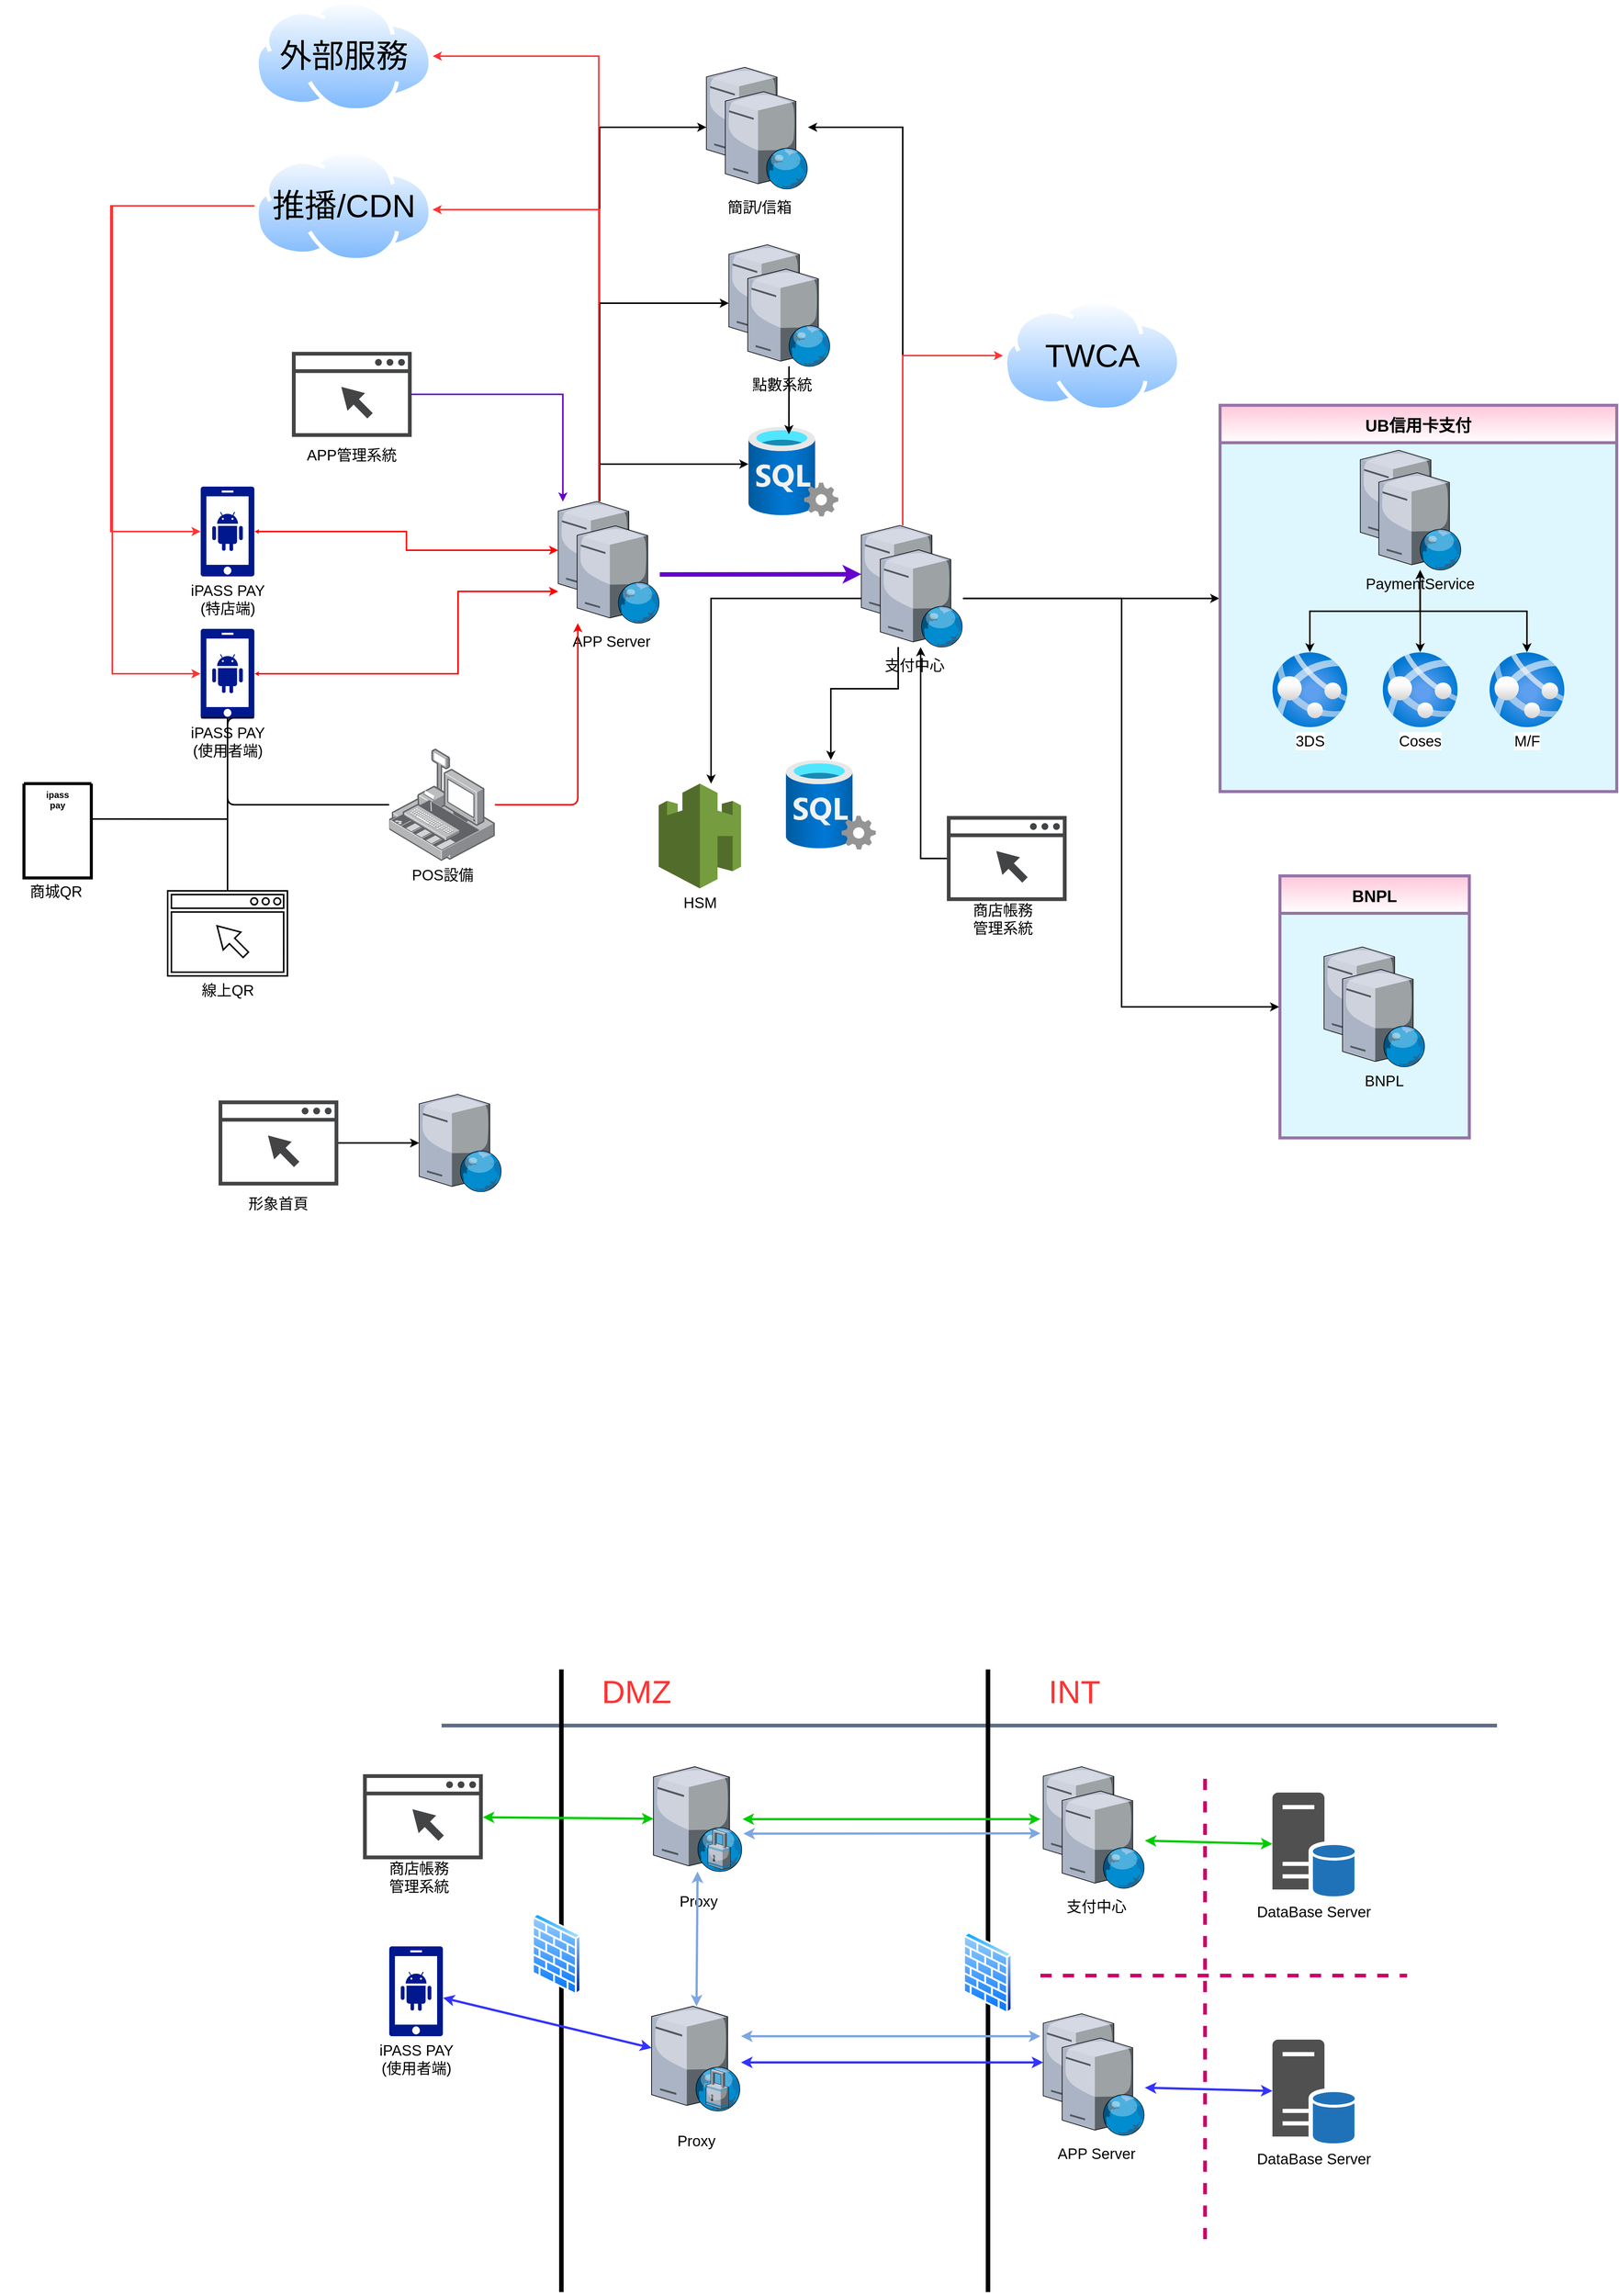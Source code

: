 <mxfile version="16.1.0" type="github">
  <diagram id="X_YsHXB3vTGY_uXjafgQ" name="第1頁">
    <mxGraphModel dx="3779" dy="3081" grid="1" gridSize="10" guides="1" tooltips="1" connect="1" arrows="1" fold="1" page="1" pageScale="1" pageWidth="827" pageHeight="1169" math="0" shadow="0">
      <root>
        <mxCell id="0" />
        <mxCell id="1" parent="0" />
        <mxCell id="9vmwIjMlL75sk7sSG7vk-1" value="" style="endArrow=none;startArrow=classic;html=1;strokeWidth=2;edgeStyle=elbowEdgeStyle;elbow=vertical;rounded=0;startFill=1;endFill=0;" parent="1" source="9vmwIjMlL75sk7sSG7vk-12" target="9vmwIjMlL75sk7sSG7vk-9" edge="1">
          <mxGeometry width="50" height="50" relative="1" as="geometry">
            <mxPoint x="-178" y="-1161.613" as="sourcePoint" />
            <mxPoint x="-668" y="-1190" as="targetPoint" />
            <Array as="points">
              <mxPoint x="-840" y="-1460" />
              <mxPoint x="-770" y="-1425" />
              <mxPoint x="-648" y="-1740" />
              <mxPoint x="-568" y="-1620" />
              <mxPoint x="-678" y="-1780" />
            </Array>
          </mxGeometry>
        </mxCell>
        <mxCell id="9vmwIjMlL75sk7sSG7vk-2" value="" style="group;strokeWidth=2;" parent="1" vertex="1" connectable="0">
          <mxGeometry x="-440" y="-990" width="160" height="160.0" as="geometry" />
        </mxCell>
        <mxCell id="9vmwIjMlL75sk7sSG7vk-3" value="" style="group;strokeWidth=2;" parent="9vmwIjMlL75sk7sSG7vk-2" vertex="1" connectable="0">
          <mxGeometry x="5" width="160" height="113.6" as="geometry" />
        </mxCell>
        <mxCell id="9vmwIjMlL75sk7sSG7vk-4" value="" style="pointerEvents=1;shadow=0;dashed=0;html=1;strokeColor=none;fillColor=#434445;aspect=fixed;labelPosition=center;verticalLabelPosition=bottom;verticalAlign=top;align=center;outlineConnect=0;shape=mxgraph.vvd.web_browser;fontSize=20;strokeWidth=2;" parent="9vmwIjMlL75sk7sSG7vk-3" vertex="1">
          <mxGeometry width="160" height="113.6" as="geometry" />
        </mxCell>
        <mxCell id="9vmwIjMlL75sk7sSG7vk-5" value="" style="shape=image;html=1;verticalAlign=top;verticalLabelPosition=bottom;labelBackgroundColor=#ffffff;imageAspect=0;aspect=fixed;image=https://cdn1.iconfinder.com/data/icons/logotypes/32/chrome-128.png;fontSize=20;strokeWidth=2;" parent="9vmwIjMlL75sk7sSG7vk-3" vertex="1">
          <mxGeometry x="5" y="4" width="20" height="20" as="geometry" />
        </mxCell>
        <mxCell id="9vmwIjMlL75sk7sSG7vk-6" value="商店帳務&lt;br&gt;管理系統" style="text;html=1;strokeColor=none;fillColor=none;align=center;verticalAlign=middle;whiteSpace=wrap;rounded=0;fontSize=20;strokeWidth=2;" parent="9vmwIjMlL75sk7sSG7vk-2" vertex="1">
          <mxGeometry x="5" y="113.6" width="150" height="46.4" as="geometry" />
        </mxCell>
        <mxCell id="9vmwIjMlL75sk7sSG7vk-7" value="" style="group;strokeWidth=2;" parent="1" vertex="1" connectable="0">
          <mxGeometry x="-958" y="-1410" width="150" height="209.0" as="geometry" />
        </mxCell>
        <mxCell id="9vmwIjMlL75sk7sSG7vk-8" value="" style="group;strokeWidth=2;" parent="9vmwIjMlL75sk7sSG7vk-7" vertex="1" connectable="0">
          <mxGeometry x="3.75" width="135.75" height="162.4" as="geometry" />
        </mxCell>
        <mxCell id="9vmwIjMlL75sk7sSG7vk-9" value="" style="verticalLabelPosition=bottom;aspect=fixed;html=1;verticalAlign=top;strokeColor=none;align=center;outlineConnect=0;shape=mxgraph.citrix.web_server;fontSize=20;strokeWidth=2;" parent="9vmwIjMlL75sk7sSG7vk-8" vertex="1">
          <mxGeometry width="110.5" height="130" as="geometry" />
        </mxCell>
        <mxCell id="9vmwIjMlL75sk7sSG7vk-10" value="" style="verticalLabelPosition=bottom;aspect=fixed;html=1;verticalAlign=top;strokeColor=none;align=center;outlineConnect=0;shape=mxgraph.citrix.web_server;fontSize=20;strokeWidth=2;" parent="9vmwIjMlL75sk7sSG7vk-8" vertex="1">
          <mxGeometry x="25.25" y="32.4" width="110.5" height="130" as="geometry" />
        </mxCell>
        <mxCell id="9vmwIjMlL75sk7sSG7vk-11" value="APP Server" style="text;html=1;strokeColor=none;fillColor=none;align=center;verticalAlign=middle;whiteSpace=wrap;rounded=0;fontSize=20;strokeWidth=2;" parent="9vmwIjMlL75sk7sSG7vk-7" vertex="1">
          <mxGeometry y="162.6" width="150" height="46.4" as="geometry" />
        </mxCell>
        <mxCell id="9vmwIjMlL75sk7sSG7vk-12" value="" style="aspect=fixed;html=1;points=[];align=center;image;fontSize=12;image=img/lib/azure2/databases/SQL_Server.svg;strokeWidth=2;" parent="1" vertex="1">
          <mxGeometry x="-700" y="-1510" width="120" height="120" as="geometry" />
        </mxCell>
        <mxCell id="9vmwIjMlL75sk7sSG7vk-13" value="" style="endArrow=classic;html=1;strokeWidth=2;edgeStyle=orthogonalEdgeStyle;strokeColor=#FF0000;" parent="1" source="9vmwIjMlL75sk7sSG7vk-33" target="9vmwIjMlL75sk7sSG7vk-10" edge="1">
          <mxGeometry width="50" height="50" relative="1" as="geometry">
            <mxPoint x="-628" y="-1440" as="sourcePoint" />
            <mxPoint x="-578" y="-1490" as="targetPoint" />
            <Array as="points">
              <mxPoint x="-928" y="-1005" />
            </Array>
          </mxGeometry>
        </mxCell>
        <mxCell id="9vmwIjMlL75sk7sSG7vk-16" value="&#xa;&#xa;" style="group;strokeWidth=2;" parent="1" vertex="1" connectable="0">
          <mxGeometry x="-1408" y="-610" width="160" height="160.0" as="geometry" />
        </mxCell>
        <mxCell id="9vmwIjMlL75sk7sSG7vk-17" value="" style="group;strokeWidth=2;" parent="9vmwIjMlL75sk7sSG7vk-16" vertex="1" connectable="0">
          <mxGeometry width="160" height="113.6" as="geometry" />
        </mxCell>
        <mxCell id="9vmwIjMlL75sk7sSG7vk-18" value="" style="pointerEvents=1;shadow=0;dashed=0;html=1;strokeColor=none;fillColor=#434445;aspect=fixed;labelPosition=center;verticalLabelPosition=bottom;verticalAlign=top;align=center;outlineConnect=0;shape=mxgraph.vvd.web_browser;fontSize=20;strokeWidth=2;" parent="9vmwIjMlL75sk7sSG7vk-17" vertex="1">
          <mxGeometry width="160" height="113.6" as="geometry" />
        </mxCell>
        <mxCell id="9vmwIjMlL75sk7sSG7vk-19" value="" style="shape=image;html=1;verticalAlign=top;verticalLabelPosition=bottom;labelBackgroundColor=#ffffff;imageAspect=0;aspect=fixed;image=https://cdn1.iconfinder.com/data/icons/logotypes/32/chrome-128.png;fontSize=20;strokeWidth=2;" parent="9vmwIjMlL75sk7sSG7vk-17" vertex="1">
          <mxGeometry x="5" y="4" width="20" height="20" as="geometry" />
        </mxCell>
        <mxCell id="9vmwIjMlL75sk7sSG7vk-20" value="形象首頁" style="text;html=1;strokeColor=none;fillColor=none;align=center;verticalAlign=middle;whiteSpace=wrap;rounded=0;fontSize=20;strokeWidth=2;" parent="9vmwIjMlL75sk7sSG7vk-16" vertex="1">
          <mxGeometry x="5" y="113.6" width="150" height="46.4" as="geometry" />
        </mxCell>
        <mxCell id="9vmwIjMlL75sk7sSG7vk-21" value="" style="verticalLabelPosition=bottom;aspect=fixed;html=1;verticalAlign=top;strokeColor=none;align=center;outlineConnect=0;shape=mxgraph.citrix.web_server;fontSize=20;strokeWidth=2;" parent="1" vertex="1">
          <mxGeometry x="-1140" y="-618.2" width="110.5" height="130" as="geometry" />
        </mxCell>
        <mxCell id="9vmwIjMlL75sk7sSG7vk-22" value="" style="group;strokeWidth=2;" parent="1" vertex="1" connectable="0">
          <mxGeometry x="-1432" y="-1400" width="72" height="260" as="geometry" />
        </mxCell>
        <mxCell id="9vmwIjMlL75sk7sSG7vk-23" value="iPASS PAY&lt;br style=&quot;font-size: 20px&quot;&gt;(特店端)" style="aspect=fixed;pointerEvents=1;shadow=0;dashed=0;html=1;strokeColor=none;labelPosition=center;verticalLabelPosition=bottom;verticalAlign=top;align=center;fillColor=#00188D;shape=mxgraph.mscae.enterprise.android_phone;fontSize=20;strokeWidth=2;" parent="9vmwIjMlL75sk7sSG7vk-22" vertex="1">
          <mxGeometry y="-30" width="72" height="120" as="geometry" />
        </mxCell>
        <mxCell id="9vmwIjMlL75sk7sSG7vk-24" value="iPASS PAY&lt;br style=&quot;font-size: 20px;&quot;&gt;(使用者端)" style="aspect=fixed;pointerEvents=1;shadow=0;dashed=0;html=1;strokeColor=none;labelPosition=center;verticalLabelPosition=bottom;verticalAlign=top;align=center;fillColor=#00188D;shape=mxgraph.mscae.enterprise.android_phone;fontSize=20;strokeWidth=2;" parent="9vmwIjMlL75sk7sSG7vk-22" vertex="1">
          <mxGeometry y="160" width="72" height="120" as="geometry" />
        </mxCell>
        <mxCell id="9vmwIjMlL75sk7sSG7vk-25" style="edgeStyle=elbowEdgeStyle;rounded=0;orthogonalLoop=1;jettySize=auto;html=1;shadow=0;fontSize=20;startArrow=classic;startFill=1;startSize=6;strokeWidth=2;endArrow=none;endFill=0;" parent="1" source="9vmwIjMlL75sk7sSG7vk-26" target="9vmwIjMlL75sk7sSG7vk-72" edge="1">
          <mxGeometry relative="1" as="geometry">
            <Array as="points">
              <mxPoint x="-750" y="-1140" />
              <mxPoint x="-670" y="-1200" />
              <mxPoint x="-1138" y="-1095" />
            </Array>
          </mxGeometry>
        </mxCell>
        <mxCell id="9vmwIjMlL75sk7sSG7vk-26" value="&lt;font style=&quot;font-size: 20px&quot;&gt;HSM&lt;/font&gt;" style="outlineConnect=0;dashed=0;verticalLabelPosition=bottom;verticalAlign=top;align=center;html=1;shape=mxgraph.aws3.cloudhsm;fillColor=#759C3E;gradientColor=none;strokeWidth=2;" parent="1" vertex="1">
          <mxGeometry x="-820" y="-1033.2" width="110" height="140" as="geometry" />
        </mxCell>
        <mxCell id="9vmwIjMlL75sk7sSG7vk-27" value="" style="group;strokeWidth=2;" parent="1" vertex="1" connectable="0">
          <mxGeometry x="-1310" y="-1610" width="160" height="160.0" as="geometry" />
        </mxCell>
        <mxCell id="9vmwIjMlL75sk7sSG7vk-28" value="" style="group;strokeWidth=2;" parent="9vmwIjMlL75sk7sSG7vk-27" vertex="1" connectable="0">
          <mxGeometry width="160" height="113.6" as="geometry" />
        </mxCell>
        <mxCell id="9vmwIjMlL75sk7sSG7vk-29" value="" style="pointerEvents=1;shadow=0;dashed=0;html=1;strokeColor=none;fillColor=#434445;aspect=fixed;labelPosition=center;verticalLabelPosition=bottom;verticalAlign=top;align=center;outlineConnect=0;shape=mxgraph.vvd.web_browser;fontSize=20;strokeWidth=2;" parent="9vmwIjMlL75sk7sSG7vk-28" vertex="1">
          <mxGeometry width="160" height="113.6" as="geometry" />
        </mxCell>
        <mxCell id="9vmwIjMlL75sk7sSG7vk-30" value="" style="shape=image;html=1;verticalAlign=top;verticalLabelPosition=bottom;labelBackgroundColor=#ffffff;imageAspect=0;aspect=fixed;image=https://cdn1.iconfinder.com/data/icons/logotypes/32/chrome-128.png;fontSize=20;strokeWidth=2;" parent="9vmwIjMlL75sk7sSG7vk-28" vertex="1">
          <mxGeometry x="5" y="4" width="20" height="20" as="geometry" />
        </mxCell>
        <mxCell id="9vmwIjMlL75sk7sSG7vk-31" value="APP管理系統" style="text;html=1;strokeColor=none;fillColor=none;align=center;verticalAlign=middle;whiteSpace=wrap;rounded=0;fontSize=20;strokeWidth=2;" parent="9vmwIjMlL75sk7sSG7vk-27" vertex="1">
          <mxGeometry x="5" y="113.6" width="150" height="46.4" as="geometry" />
        </mxCell>
        <mxCell id="9vmwIjMlL75sk7sSG7vk-32" value="" style="endArrow=classic;startArrow=none;html=1;strokeWidth=2;endFill=1;startFill=0;" parent="1" source="9vmwIjMlL75sk7sSG7vk-18" target="9vmwIjMlL75sk7sSG7vk-21" edge="1">
          <mxGeometry width="50" height="50" relative="1" as="geometry">
            <mxPoint x="-1128" y="-1050" as="sourcePoint" />
            <mxPoint x="-1078" y="-1100" as="targetPoint" />
          </mxGeometry>
        </mxCell>
        <mxCell id="9vmwIjMlL75sk7sSG7vk-33" value="POS設備" style="points=[];aspect=fixed;html=1;align=center;shadow=0;dashed=0;image;image=img/lib/allied_telesis/security/POS.svg;fontSize=20;strokeWidth=2;" parent="1" vertex="1">
          <mxGeometry x="-1180.12" y="-1080" width="141.25" height="150" as="geometry" />
        </mxCell>
        <mxCell id="9vmwIjMlL75sk7sSG7vk-34" value="" style="endArrow=none;html=1;strokeWidth=2;entryX=0.99;entryY=0.99;entryDx=0;entryDy=0;entryPerimeter=0;edgeStyle=orthogonalEdgeStyle;endFill=0;" parent="1" source="9vmwIjMlL75sk7sSG7vk-33" target="9vmwIjMlL75sk7sSG7vk-24" edge="1">
          <mxGeometry width="50" height="50" relative="1" as="geometry">
            <mxPoint x="-728" y="-951" as="sourcePoint" />
            <mxPoint x="-678" y="-1001" as="targetPoint" />
            <Array as="points">
              <mxPoint x="-1396" y="-1005" />
              <mxPoint x="-1396" y="-1121" />
            </Array>
          </mxGeometry>
        </mxCell>
        <mxCell id="9vmwIjMlL75sk7sSG7vk-35" value="" style="endArrow=none;html=1;strokeWidth=2;exitX=0.5;exitY=1;exitDx=0;exitDy=0;exitPerimeter=0;endFill=0;" parent="1" source="9vmwIjMlL75sk7sSG7vk-24" target="9vmwIjMlL75sk7sSG7vk-37" edge="1">
          <mxGeometry width="50" height="50" relative="1" as="geometry">
            <mxPoint x="-748" y="-951" as="sourcePoint" />
            <mxPoint x="-698" y="-1001" as="targetPoint" />
          </mxGeometry>
        </mxCell>
        <mxCell id="9vmwIjMlL75sk7sSG7vk-36" value="" style="group" parent="1" vertex="1" connectable="0">
          <mxGeometry x="-1464" y="-890" width="160" height="113.6" as="geometry" />
        </mxCell>
        <mxCell id="9vmwIjMlL75sk7sSG7vk-37" value="線上QR" style="pointerEvents=1;shadow=0;dashed=0;html=1;aspect=fixed;labelPosition=center;verticalLabelPosition=bottom;verticalAlign=top;align=center;outlineConnect=0;shape=mxgraph.vvd.web_browser;fontSize=20;strokeWidth=2;" parent="9vmwIjMlL75sk7sSG7vk-36" vertex="1">
          <mxGeometry x="-12" width="160" height="113.6" as="geometry" />
        </mxCell>
        <mxCell id="9vmwIjMlL75sk7sSG7vk-38" value="" style="shape=image;html=1;verticalAlign=top;verticalLabelPosition=bottom;labelBackgroundColor=#ffffff;imageAspect=0;aspect=fixed;image=https://cdn1.iconfinder.com/data/icons/logotypes/32/chrome-128.png;fontSize=20;strokeWidth=2;" parent="9vmwIjMlL75sk7sSG7vk-36" vertex="1">
          <mxGeometry x="5" y="4" width="20" height="20" as="geometry" />
        </mxCell>
        <mxCell id="9vmwIjMlL75sk7sSG7vk-39" value="" style="shape=image;html=1;verticalAlign=top;verticalLabelPosition=bottom;labelBackgroundColor=#ffffff;imageAspect=0;aspect=fixed;image=https://cdn0.iconfinder.com/data/icons/view-1/20/qrcode-128.png;strokeWidth=4;" parent="9vmwIjMlL75sk7sSG7vk-36" vertex="1">
          <mxGeometry x="47" y="30" width="68" height="68" as="geometry" />
        </mxCell>
        <mxCell id="9vmwIjMlL75sk7sSG7vk-40" value="" style="group" parent="1" vertex="1" connectable="0">
          <mxGeometry x="-1700" y="-1033.2" width="150" height="166.4" as="geometry" />
        </mxCell>
        <mxCell id="9vmwIjMlL75sk7sSG7vk-41" value="" style="group" parent="9vmwIjMlL75sk7sSG7vk-40" vertex="1" connectable="0">
          <mxGeometry x="12" width="126" height="126" as="geometry" />
        </mxCell>
        <mxCell id="9vmwIjMlL75sk7sSG7vk-42" value="&#xa;&#xa;&#xa;&#xa;ipass&#xa;pay&#xa;" style="swimlane;startSize=0;strokeWidth=4;" parent="9vmwIjMlL75sk7sSG7vk-41" vertex="1">
          <mxGeometry x="20" width="90" height="126" as="geometry">
            <mxRectangle x="20" width="50" height="40" as="alternateBounds" />
          </mxGeometry>
        </mxCell>
        <mxCell id="9vmwIjMlL75sk7sSG7vk-43" value="" style="shape=image;html=1;verticalAlign=top;verticalLabelPosition=bottom;labelBackgroundColor=#ffffff;imageAspect=0;aspect=fixed;image=https://cdn0.iconfinder.com/data/icons/view-1/20/qrcode-128.png;strokeWidth=4;" parent="9vmwIjMlL75sk7sSG7vk-42" vertex="1">
          <mxGeometry x="11" y="40" width="68" height="68" as="geometry" />
        </mxCell>
        <mxCell id="9vmwIjMlL75sk7sSG7vk-44" value="商城QR" style="text;html=1;strokeColor=none;fillColor=none;align=center;verticalAlign=middle;whiteSpace=wrap;rounded=0;fontSize=20;strokeWidth=2;" parent="9vmwIjMlL75sk7sSG7vk-40" vertex="1">
          <mxGeometry y="120.0" width="150" height="46.4" as="geometry" />
        </mxCell>
        <mxCell id="9vmwIjMlL75sk7sSG7vk-46" style="edgeStyle=elbowEdgeStyle;rounded=0;orthogonalLoop=1;jettySize=auto;html=1;startArrow=none;startFill=0;endArrow=classic;endFill=1;startSize=0;strokeWidth=2;entryX=0;entryY=0.5;entryDx=0;entryDy=0;entryPerimeter=0;fontColor=#FF3333;labelBackgroundColor=#FF3333;strokeColor=#FF3333;" parent="1" target="9vmwIjMlL75sk7sSG7vk-23" edge="1" source="HavgDcFnVHiz-q8iYQLe-7">
          <mxGeometry relative="1" as="geometry">
            <mxPoint x="-1478" y="-2000" as="sourcePoint" />
            <mxPoint x="-2090" y="-1705" as="targetPoint" />
            <Array as="points">
              <mxPoint x="-1552" y="-1720" />
            </Array>
          </mxGeometry>
        </mxCell>
        <mxCell id="9vmwIjMlL75sk7sSG7vk-55" style="edgeStyle=elbowEdgeStyle;rounded=0;orthogonalLoop=1;jettySize=auto;html=1;startArrow=none;startFill=0;endArrow=classic;endFill=1;startSize=0;strokeWidth=2;strokeColor=#6600CC;" parent="1" source="9vmwIjMlL75sk7sSG7vk-29" target="9vmwIjMlL75sk7sSG7vk-9" edge="1">
          <mxGeometry relative="1" as="geometry">
            <Array as="points">
              <mxPoint x="-948" y="-1480" />
            </Array>
          </mxGeometry>
        </mxCell>
        <mxCell id="9vmwIjMlL75sk7sSG7vk-56" style="edgeStyle=elbowEdgeStyle;rounded=0;orthogonalLoop=1;jettySize=auto;html=1;startArrow=classic;startFill=1;endArrow=classic;endFill=1;startSize=0;strokeWidth=2;strokeColor=#FF0000;" parent="1" source="9vmwIjMlL75sk7sSG7vk-23" target="9vmwIjMlL75sk7sSG7vk-9" edge="1">
          <mxGeometry relative="1" as="geometry" />
        </mxCell>
        <mxCell id="9vmwIjMlL75sk7sSG7vk-57" style="edgeStyle=elbowEdgeStyle;rounded=0;orthogonalLoop=1;jettySize=auto;html=1;startArrow=classic;startFill=1;endArrow=classic;endFill=1;startSize=0;strokeWidth=2;strokeColor=#FF0000;" parent="1" source="9vmwIjMlL75sk7sSG7vk-24" target="9vmwIjMlL75sk7sSG7vk-9" edge="1">
          <mxGeometry relative="1" as="geometry">
            <Array as="points">
              <mxPoint x="-1088" y="-1290" />
              <mxPoint x="-1098" y="-1290" />
            </Array>
          </mxGeometry>
        </mxCell>
        <mxCell id="9vmwIjMlL75sk7sSG7vk-58" style="edgeStyle=orthogonalEdgeStyle;rounded=0;orthogonalLoop=1;jettySize=auto;html=1;entryX=0.01;entryY=0.99;entryDx=0;entryDy=0;entryPerimeter=0;startArrow=none;startFill=0;endArrow=none;endFill=0;startSize=6;strokeWidth=2;exitX=1.016;exitY=0.375;exitDx=0;exitDy=0;exitPerimeter=0;" parent="1" source="9vmwIjMlL75sk7sSG7vk-42" target="9vmwIjMlL75sk7sSG7vk-24" edge="1">
          <mxGeometry relative="1" as="geometry">
            <Array as="points">
              <mxPoint x="-1396" y="-986" />
              <mxPoint x="-1396" y="-1121" />
            </Array>
          </mxGeometry>
        </mxCell>
        <mxCell id="9vmwIjMlL75sk7sSG7vk-59" style="edgeStyle=elbowEdgeStyle;rounded=0;orthogonalLoop=1;jettySize=auto;html=1;shadow=0;fontSize=20;startArrow=classic;startFill=1;startSize=6;strokeWidth=2;endArrow=none;endFill=0;" parent="1" source="9vmwIjMlL75sk7sSG7vk-60" target="9vmwIjMlL75sk7sSG7vk-72" edge="1">
          <mxGeometry relative="1" as="geometry" />
        </mxCell>
        <mxCell id="9vmwIjMlL75sk7sSG7vk-60" value="UB信用卡支付" style="swimlane;rounded=0;shadow=0;glass=0;sketch=0;startSize=50;strokeColor=#9673a6;strokeWidth=4;fillColor=#FFC7DA;gradientDirection=south;perimeterSpacing=1;swimlaneFillColor=#DEF7FF;fontSize=22;fontStyle=1;gradientColor=#FFFFFF;" parent="1" vertex="1">
          <mxGeometry x="-70" y="-1538.6" width="530" height="516" as="geometry">
            <mxRectangle x="580" y="-980" width="130" height="20" as="alternateBounds" />
          </mxGeometry>
        </mxCell>
        <mxCell id="9vmwIjMlL75sk7sSG7vk-61" style="edgeStyle=orthogonalEdgeStyle;rounded=0;orthogonalLoop=1;jettySize=auto;html=1;fontSize=22;startArrow=classic;startFill=1;endArrow=classic;endFill=1;strokeWidth=2;" parent="9vmwIjMlL75sk7sSG7vk-60" source="9vmwIjMlL75sk7sSG7vk-62" target="9vmwIjMlL75sk7sSG7vk-68" edge="1">
          <mxGeometry relative="1" as="geometry" />
        </mxCell>
        <mxCell id="9vmwIjMlL75sk7sSG7vk-62" value="&lt;font style=&quot;font-size: 20px&quot;&gt;Coses&lt;/font&gt;" style="aspect=fixed;html=1;points=[];align=center;image;fontSize=12;image=img/lib/azure2/app_services/App_Services.svg;strokeWidth=2;" parent="9vmwIjMlL75sk7sSG7vk-60" vertex="1">
          <mxGeometry x="217.37" y="330" width="100" height="100" as="geometry" />
        </mxCell>
        <mxCell id="9vmwIjMlL75sk7sSG7vk-63" style="edgeStyle=elbowEdgeStyle;rounded=0;orthogonalLoop=1;jettySize=auto;elbow=vertical;html=1;fontSize=22;startArrow=classic;startFill=1;endArrow=classic;endFill=1;strokeWidth=2;" parent="9vmwIjMlL75sk7sSG7vk-60" source="9vmwIjMlL75sk7sSG7vk-64" target="9vmwIjMlL75sk7sSG7vk-68" edge="1">
          <mxGeometry relative="1" as="geometry" />
        </mxCell>
        <mxCell id="9vmwIjMlL75sk7sSG7vk-64" value="&lt;font style=&quot;font-size: 20px&quot;&gt;3DS&lt;br&gt;&lt;/font&gt;" style="aspect=fixed;html=1;points=[];align=center;image;fontSize=12;image=img/lib/azure2/app_services/App_Services.svg;strokeWidth=2;" parent="9vmwIjMlL75sk7sSG7vk-60" vertex="1">
          <mxGeometry x="70" y="330" width="100" height="100" as="geometry" />
        </mxCell>
        <mxCell id="9vmwIjMlL75sk7sSG7vk-65" style="edgeStyle=elbowEdgeStyle;rounded=0;orthogonalLoop=1;jettySize=auto;html=1;fontSize=22;startArrow=classic;startFill=1;endArrow=classic;endFill=1;strokeWidth=2;elbow=vertical;" parent="9vmwIjMlL75sk7sSG7vk-60" source="9vmwIjMlL75sk7sSG7vk-66" target="9vmwIjMlL75sk7sSG7vk-68" edge="1">
          <mxGeometry relative="1" as="geometry" />
        </mxCell>
        <mxCell id="9vmwIjMlL75sk7sSG7vk-66" value="&lt;font style=&quot;font-size: 20px&quot;&gt;M/F&lt;br&gt;&lt;/font&gt;" style="aspect=fixed;html=1;points=[];align=center;image;fontSize=12;image=img/lib/azure2/app_services/App_Services.svg;strokeWidth=2;" parent="9vmwIjMlL75sk7sSG7vk-60" vertex="1">
          <mxGeometry x="360.0" y="330" width="100" height="100" as="geometry" />
        </mxCell>
        <mxCell id="9vmwIjMlL75sk7sSG7vk-67" value="" style="verticalLabelPosition=bottom;aspect=fixed;html=1;verticalAlign=top;strokeColor=none;align=center;outlineConnect=0;shape=mxgraph.citrix.web_server;fontSize=20;strokeWidth=2;" parent="9vmwIjMlL75sk7sSG7vk-60" vertex="1">
          <mxGeometry x="187.37" y="60" width="110.5" height="130" as="geometry" />
        </mxCell>
        <mxCell id="9vmwIjMlL75sk7sSG7vk-68" value="PaymentService" style="verticalLabelPosition=bottom;aspect=fixed;html=1;verticalAlign=top;strokeColor=none;align=center;outlineConnect=0;shape=mxgraph.citrix.web_server;fontSize=20;strokeWidth=2;" parent="9vmwIjMlL75sk7sSG7vk-60" vertex="1">
          <mxGeometry x="212.12" y="90" width="110.5" height="130" as="geometry" />
        </mxCell>
        <mxCell id="9vmwIjMlL75sk7sSG7vk-69" value="" style="group;strokeWidth=2;" parent="1" vertex="1" connectable="0">
          <mxGeometry x="-553" y="-1378" width="150" height="209.0" as="geometry" />
        </mxCell>
        <mxCell id="9vmwIjMlL75sk7sSG7vk-70" value="" style="group;strokeWidth=2;" parent="9vmwIjMlL75sk7sSG7vk-69" vertex="1" connectable="0">
          <mxGeometry x="3.75" width="135.75" height="162.4" as="geometry" />
        </mxCell>
        <mxCell id="9vmwIjMlL75sk7sSG7vk-71" value="" style="verticalLabelPosition=bottom;aspect=fixed;html=1;verticalAlign=top;strokeColor=none;align=center;outlineConnect=0;shape=mxgraph.citrix.web_server;fontSize=20;strokeWidth=2;" parent="9vmwIjMlL75sk7sSG7vk-70" vertex="1">
          <mxGeometry width="110.5" height="130" as="geometry" />
        </mxCell>
        <mxCell id="9vmwIjMlL75sk7sSG7vk-72" value="" style="verticalLabelPosition=bottom;aspect=fixed;html=1;verticalAlign=top;strokeColor=none;align=center;outlineConnect=0;shape=mxgraph.citrix.web_server;fontSize=20;strokeWidth=2;" parent="9vmwIjMlL75sk7sSG7vk-70" vertex="1">
          <mxGeometry x="25.25" y="32.4" width="110.5" height="130" as="geometry" />
        </mxCell>
        <mxCell id="9vmwIjMlL75sk7sSG7vk-73" value="支付中心" style="text;html=1;strokeColor=none;fillColor=none;align=center;verticalAlign=middle;whiteSpace=wrap;rounded=0;fontSize=20;strokeWidth=2;" parent="9vmwIjMlL75sk7sSG7vk-69" vertex="1">
          <mxGeometry y="162.6" width="150" height="46.4" as="geometry" />
        </mxCell>
        <mxCell id="9vmwIjMlL75sk7sSG7vk-74" value="" style="endArrow=classic;startArrow=none;html=1;shadow=0;fontSize=20;startSize=6;strokeWidth=6;startFill=0;strokeColor=#6600CC;" parent="1" source="9vmwIjMlL75sk7sSG7vk-10" target="9vmwIjMlL75sk7sSG7vk-71" edge="1">
          <mxGeometry width="50" height="50" relative="1" as="geometry">
            <mxPoint x="420" y="-1165" as="sourcePoint" />
            <mxPoint x="470" y="-1215" as="targetPoint" />
          </mxGeometry>
        </mxCell>
        <mxCell id="9vmwIjMlL75sk7sSG7vk-75" style="edgeStyle=elbowEdgeStyle;rounded=0;orthogonalLoop=1;jettySize=auto;html=1;shadow=0;fontSize=20;startArrow=none;startFill=0;startSize=6;strokeWidth=2;strokeColor=#000000;" parent="1" source="9vmwIjMlL75sk7sSG7vk-4" target="9vmwIjMlL75sk7sSG7vk-72" edge="1">
          <mxGeometry relative="1" as="geometry">
            <Array as="points">
              <mxPoint x="-470" y="-1090" />
              <mxPoint x="-500" y="-1100" />
              <mxPoint x="-370" y="-1070" />
            </Array>
          </mxGeometry>
        </mxCell>
        <mxCell id="9vmwIjMlL75sk7sSG7vk-84" style="edgeStyle=elbowEdgeStyle;rounded=0;orthogonalLoop=1;jettySize=auto;html=1;startArrow=none;startFill=0;endArrow=classic;endFill=1;startSize=0;strokeWidth=2;entryX=0;entryY=0.5;entryDx=0;entryDy=0;entryPerimeter=0;fontColor=#FF3333;strokeColor=#FF3333;" parent="1" source="HavgDcFnVHiz-q8iYQLe-7" target="9vmwIjMlL75sk7sSG7vk-24" edge="1">
          <mxGeometry relative="1" as="geometry">
            <mxPoint x="-1480" y="-1860" as="sourcePoint" />
            <mxPoint x="-1456" y="-1486.25" as="targetPoint" />
            <Array as="points">
              <mxPoint x="-1550" y="-1520" />
              <mxPoint x="-1460" y="-1870" />
              <mxPoint x="-1550" y="-1725" />
            </Array>
          </mxGeometry>
        </mxCell>
        <mxCell id="9vmwIjMlL75sk7sSG7vk-85" value="BNPL" style="swimlane;rounded=0;shadow=0;glass=0;sketch=0;startSize=50;strokeColor=#9673a6;strokeWidth=4;fillColor=#FFC7DA;gradientDirection=south;perimeterSpacing=1;swimlaneFillColor=#DEF7FF;fontSize=22;fontStyle=1;gradientColor=#FFFFFF;" parent="1" vertex="1">
          <mxGeometry x="10" y="-910" width="253" height="350" as="geometry">
            <mxRectangle x="580" y="-980" width="130" height="20" as="alternateBounds" />
          </mxGeometry>
        </mxCell>
        <mxCell id="9vmwIjMlL75sk7sSG7vk-86" value="" style="verticalLabelPosition=bottom;aspect=fixed;html=1;verticalAlign=top;strokeColor=none;align=center;outlineConnect=0;shape=mxgraph.citrix.web_server;fontSize=20;strokeWidth=2;" parent="9vmwIjMlL75sk7sSG7vk-85" vertex="1">
          <mxGeometry x="58.87" y="95" width="110.5" height="130" as="geometry" />
        </mxCell>
        <mxCell id="9vmwIjMlL75sk7sSG7vk-87" value="BNPL" style="verticalLabelPosition=bottom;aspect=fixed;html=1;verticalAlign=top;strokeColor=none;align=center;outlineConnect=0;shape=mxgraph.citrix.web_server;fontSize=20;strokeWidth=2;" parent="9vmwIjMlL75sk7sSG7vk-85" vertex="1">
          <mxGeometry x="83.62" y="125" width="110.5" height="130" as="geometry" />
        </mxCell>
        <mxCell id="9vmwIjMlL75sk7sSG7vk-88" style="edgeStyle=elbowEdgeStyle;rounded=0;orthogonalLoop=1;jettySize=auto;html=1;shadow=0;fontSize=20;startArrow=classic;startFill=1;startSize=6;strokeWidth=2;endArrow=none;endFill=0;" parent="1" source="9vmwIjMlL75sk7sSG7vk-85" target="9vmwIjMlL75sk7sSG7vk-72" edge="1">
          <mxGeometry relative="1" as="geometry">
            <mxPoint x="-164" y="-1118" as="sourcePoint" />
            <mxPoint x="-403.5" y="-1289.6" as="targetPoint" />
          </mxGeometry>
        </mxCell>
        <mxCell id="9vmwIjMlL75sk7sSG7vk-89" value="" style="endArrow=none;startArrow=classic;html=1;strokeWidth=2;edgeStyle=elbowEdgeStyle;elbow=vertical;rounded=0;startFill=1;endFill=0;" parent="1" source="9vmwIjMlL75sk7sSG7vk-90" target="9vmwIjMlL75sk7sSG7vk-72" edge="1">
          <mxGeometry width="50" height="50" relative="1" as="geometry">
            <mxPoint x="-90" y="-789.613" as="sourcePoint" />
            <mxPoint x="-484" y="-1188" as="targetPoint" />
            <Array as="points">
              <mxPoint x="-500" y="-1160" />
              <mxPoint x="-360" y="-1156" />
              <mxPoint x="-560" y="-1368" />
              <mxPoint x="-480" y="-1248" />
              <mxPoint x="-590" y="-1408" />
            </Array>
          </mxGeometry>
        </mxCell>
        <mxCell id="9vmwIjMlL75sk7sSG7vk-90" value="" style="aspect=fixed;html=1;points=[];align=center;image;fontSize=12;image=img/lib/azure2/databases/SQL_Server.svg;strokeWidth=2;" parent="1" vertex="1">
          <mxGeometry x="-650" y="-1065" width="120" height="120" as="geometry" />
        </mxCell>
        <mxCell id="HavgDcFnVHiz-q8iYQLe-9" value="" style="group" vertex="1" connectable="0" parent="1">
          <mxGeometry x="-1360" y="-1880" width="238.1" height="150" as="geometry" />
        </mxCell>
        <mxCell id="HavgDcFnVHiz-q8iYQLe-7" value="" style="aspect=fixed;perimeter=ellipsePerimeter;html=1;align=center;shadow=0;dashed=0;spacingTop=3;image;image=img/lib/active_directory/internet_cloud.svg;fontFamily=Helvetica;fontSize=11;fontColor=default;" vertex="1" parent="HavgDcFnVHiz-q8iYQLe-9">
          <mxGeometry width="238.1" height="150" as="geometry" />
        </mxCell>
        <mxCell id="HavgDcFnVHiz-q8iYQLe-8" value="推播/CDN" style="text;html=1;align=center;verticalAlign=middle;resizable=0;points=[];autosize=1;strokeColor=none;fillColor=none;fontSize=43;fontFamily=Helvetica;fontColor=#000000;" vertex="1" parent="HavgDcFnVHiz-q8iYQLe-9">
          <mxGeometry x="14.05" y="45" width="210" height="60" as="geometry" />
        </mxCell>
        <mxCell id="HavgDcFnVHiz-q8iYQLe-10" value="" style="group;strokeWidth=2;" vertex="1" connectable="0" parent="1">
          <mxGeometry x="-760" y="-1990" width="150" height="209.0" as="geometry" />
        </mxCell>
        <mxCell id="HavgDcFnVHiz-q8iYQLe-11" value="" style="group;strokeWidth=2;" vertex="1" connectable="0" parent="HavgDcFnVHiz-q8iYQLe-10">
          <mxGeometry x="3.75" width="135.75" height="162.4" as="geometry" />
        </mxCell>
        <mxCell id="HavgDcFnVHiz-q8iYQLe-12" value="" style="verticalLabelPosition=bottom;aspect=fixed;html=1;verticalAlign=top;strokeColor=none;align=center;outlineConnect=0;shape=mxgraph.citrix.web_server;fontSize=20;strokeWidth=2;" vertex="1" parent="HavgDcFnVHiz-q8iYQLe-11">
          <mxGeometry width="110.5" height="130" as="geometry" />
        </mxCell>
        <mxCell id="HavgDcFnVHiz-q8iYQLe-13" value="" style="verticalLabelPosition=bottom;aspect=fixed;html=1;verticalAlign=top;strokeColor=none;align=center;outlineConnect=0;shape=mxgraph.citrix.web_server;fontSize=20;strokeWidth=2;" vertex="1" parent="HavgDcFnVHiz-q8iYQLe-11">
          <mxGeometry x="25.25" y="32.4" width="110.5" height="130" as="geometry" />
        </mxCell>
        <mxCell id="HavgDcFnVHiz-q8iYQLe-14" value="簡訊/信箱" style="text;html=1;strokeColor=none;fillColor=none;align=center;verticalAlign=middle;whiteSpace=wrap;rounded=0;fontSize=20;strokeWidth=2;" vertex="1" parent="HavgDcFnVHiz-q8iYQLe-10">
          <mxGeometry y="162.6" width="150" height="46.4" as="geometry" />
        </mxCell>
        <mxCell id="HavgDcFnVHiz-q8iYQLe-15" style="edgeStyle=orthogonalEdgeStyle;shape=connector;rounded=0;orthogonalLoop=1;jettySize=auto;html=1;labelBackgroundColor=default;fontFamily=Helvetica;fontSize=43;fontColor=#000000;startArrow=none;startFill=0;endArrow=classic;endFill=1;strokeColor=default;strokeWidth=2;" edge="1" parent="1" source="9vmwIjMlL75sk7sSG7vk-9" target="HavgDcFnVHiz-q8iYQLe-12">
          <mxGeometry relative="1" as="geometry">
            <Array as="points">
              <mxPoint x="-899" y="-1910" />
            </Array>
          </mxGeometry>
        </mxCell>
        <mxCell id="HavgDcFnVHiz-q8iYQLe-16" style="edgeStyle=orthogonalEdgeStyle;shape=connector;rounded=0;orthogonalLoop=1;jettySize=auto;html=1;labelBackgroundColor=default;fontFamily=Helvetica;fontSize=43;fontColor=#000000;startArrow=none;startFill=0;endArrow=classic;endFill=1;strokeColor=default;strokeWidth=2;" edge="1" parent="1" source="9vmwIjMlL75sk7sSG7vk-71" target="HavgDcFnVHiz-q8iYQLe-13">
          <mxGeometry relative="1" as="geometry">
            <Array as="points">
              <mxPoint x="-494" y="-1910" />
            </Array>
          </mxGeometry>
        </mxCell>
        <mxCell id="HavgDcFnVHiz-q8iYQLe-17" style="edgeStyle=orthogonalEdgeStyle;shape=connector;rounded=0;orthogonalLoop=1;jettySize=auto;html=1;labelBackgroundColor=default;fontFamily=Helvetica;fontSize=43;fontColor=#000000;startArrow=none;startFill=0;endArrow=classic;endFill=1;strokeColor=#FF3333;strokeWidth=2;" edge="1" parent="1" source="9vmwIjMlL75sk7sSG7vk-9" target="HavgDcFnVHiz-q8iYQLe-7">
          <mxGeometry relative="1" as="geometry">
            <Array as="points">
              <mxPoint x="-899" y="-1800" />
            </Array>
          </mxGeometry>
        </mxCell>
        <mxCell id="HavgDcFnVHiz-q8iYQLe-20" value="" style="group;strokeWidth=2;" vertex="1" connectable="0" parent="1">
          <mxGeometry x="-730" y="-1753" width="150" height="209.0" as="geometry" />
        </mxCell>
        <mxCell id="HavgDcFnVHiz-q8iYQLe-21" value="" style="group;strokeWidth=2;" vertex="1" connectable="0" parent="HavgDcFnVHiz-q8iYQLe-20">
          <mxGeometry x="3.75" width="135.75" height="162.4" as="geometry" />
        </mxCell>
        <mxCell id="HavgDcFnVHiz-q8iYQLe-22" value="" style="verticalLabelPosition=bottom;aspect=fixed;html=1;verticalAlign=top;strokeColor=none;align=center;outlineConnect=0;shape=mxgraph.citrix.web_server;fontSize=20;strokeWidth=2;" vertex="1" parent="HavgDcFnVHiz-q8iYQLe-21">
          <mxGeometry width="110.5" height="130" as="geometry" />
        </mxCell>
        <mxCell id="HavgDcFnVHiz-q8iYQLe-23" value="" style="verticalLabelPosition=bottom;aspect=fixed;html=1;verticalAlign=top;strokeColor=none;align=center;outlineConnect=0;shape=mxgraph.citrix.web_server;fontSize=20;strokeWidth=2;" vertex="1" parent="HavgDcFnVHiz-q8iYQLe-21">
          <mxGeometry x="25.25" y="32.4" width="110.5" height="130" as="geometry" />
        </mxCell>
        <mxCell id="HavgDcFnVHiz-q8iYQLe-24" value="點數系統" style="text;html=1;strokeColor=none;fillColor=none;align=center;verticalAlign=middle;whiteSpace=wrap;rounded=0;fontSize=20;strokeWidth=2;" vertex="1" parent="HavgDcFnVHiz-q8iYQLe-20">
          <mxGeometry y="162.6" width="150" height="46.4" as="geometry" />
        </mxCell>
        <mxCell id="HavgDcFnVHiz-q8iYQLe-25" style="edgeStyle=orthogonalEdgeStyle;shape=connector;rounded=0;orthogonalLoop=1;jettySize=auto;html=1;labelBackgroundColor=#FF3333;fontFamily=Helvetica;fontSize=43;fontColor=#FF3333;startArrow=none;startFill=0;endArrow=classic;endFill=1;strokeColor=#000000;strokeWidth=2;" edge="1" parent="1" source="9vmwIjMlL75sk7sSG7vk-9" target="HavgDcFnVHiz-q8iYQLe-22">
          <mxGeometry relative="1" as="geometry">
            <Array as="points">
              <mxPoint x="-899" y="-1675" />
            </Array>
          </mxGeometry>
        </mxCell>
        <mxCell id="HavgDcFnVHiz-q8iYQLe-32" value="" style="group" vertex="1" connectable="0" parent="1">
          <mxGeometry x="-360" y="-1680" width="238.1" height="150" as="geometry" />
        </mxCell>
        <mxCell id="HavgDcFnVHiz-q8iYQLe-33" value="" style="aspect=fixed;perimeter=ellipsePerimeter;html=1;align=center;shadow=0;dashed=0;spacingTop=3;image;image=img/lib/active_directory/internet_cloud.svg;fontFamily=Helvetica;fontSize=11;fontColor=default;" vertex="1" parent="HavgDcFnVHiz-q8iYQLe-32">
          <mxGeometry width="238.1" height="150" as="geometry" />
        </mxCell>
        <mxCell id="HavgDcFnVHiz-q8iYQLe-34" value="TWCA" style="text;html=1;align=center;verticalAlign=middle;resizable=0;points=[];autosize=1;strokeColor=none;fillColor=none;fontSize=43;fontFamily=Helvetica;fontColor=#000000;" vertex="1" parent="HavgDcFnVHiz-q8iYQLe-32">
          <mxGeometry x="49.05" y="45" width="140" height="60" as="geometry" />
        </mxCell>
        <mxCell id="HavgDcFnVHiz-q8iYQLe-35" style="edgeStyle=orthogonalEdgeStyle;shape=connector;rounded=0;orthogonalLoop=1;jettySize=auto;html=1;labelBackgroundColor=#FF3333;fontFamily=Helvetica;fontSize=43;fontColor=#FF3333;startArrow=none;startFill=0;endArrow=classic;endFill=1;strokeColor=#FF3333;strokeWidth=2;" edge="1" parent="1" source="9vmwIjMlL75sk7sSG7vk-71" target="HavgDcFnVHiz-q8iYQLe-33">
          <mxGeometry relative="1" as="geometry">
            <Array as="points">
              <mxPoint x="-494" y="-1605" />
            </Array>
          </mxGeometry>
        </mxCell>
        <mxCell id="HavgDcFnVHiz-q8iYQLe-36" style="shape=connector;rounded=0;orthogonalLoop=1;jettySize=auto;html=1;labelBackgroundColor=#FF3333;fontFamily=Helvetica;fontSize=43;fontColor=#FF3333;startArrow=none;startFill=0;endArrow=classic;endFill=1;strokeColor=#000000;strokeWidth=2;" edge="1" parent="1" source="HavgDcFnVHiz-q8iYQLe-23">
          <mxGeometry relative="1" as="geometry">
            <mxPoint x="-646" y="-1500" as="targetPoint" />
          </mxGeometry>
        </mxCell>
        <mxCell id="HavgDcFnVHiz-q8iYQLe-37" value="" style="group" vertex="1" connectable="0" parent="1">
          <mxGeometry x="-1360" y="-2080" width="238.1" height="150" as="geometry" />
        </mxCell>
        <mxCell id="HavgDcFnVHiz-q8iYQLe-38" value="" style="aspect=fixed;perimeter=ellipsePerimeter;html=1;align=center;shadow=0;dashed=0;spacingTop=3;image;image=img/lib/active_directory/internet_cloud.svg;fontFamily=Helvetica;fontSize=11;fontColor=default;" vertex="1" parent="HavgDcFnVHiz-q8iYQLe-37">
          <mxGeometry width="238.1" height="150" as="geometry" />
        </mxCell>
        <mxCell id="HavgDcFnVHiz-q8iYQLe-39" value="外部服務" style="text;html=1;align=center;verticalAlign=middle;resizable=0;points=[];autosize=1;strokeColor=none;fillColor=none;fontSize=43;fontFamily=Helvetica;fontColor=#000000;" vertex="1" parent="HavgDcFnVHiz-q8iYQLe-37">
          <mxGeometry x="24.05" y="45" width="190" height="60" as="geometry" />
        </mxCell>
        <mxCell id="HavgDcFnVHiz-q8iYQLe-40" style="edgeStyle=orthogonalEdgeStyle;shape=connector;rounded=0;orthogonalLoop=1;jettySize=auto;html=1;labelBackgroundColor=default;fontFamily=Helvetica;fontSize=43;fontColor=#000000;startArrow=none;startFill=0;endArrow=classic;endFill=1;strokeColor=#FF3333;strokeWidth=2;" edge="1" parent="1" source="9vmwIjMlL75sk7sSG7vk-9" target="HavgDcFnVHiz-q8iYQLe-38">
          <mxGeometry relative="1" as="geometry">
            <mxPoint x="-889" y="-1400" as="sourcePoint" />
            <mxPoint x="-1310" y="-2280" as="targetPoint" />
            <Array as="points">
              <mxPoint x="-900" y="-2005" />
            </Array>
          </mxGeometry>
        </mxCell>
        <mxCell id="HavgDcFnVHiz-q8iYQLe-41" value="" style="verticalLabelPosition=bottom;verticalAlign=top;html=1;shadow=0;dashed=0;strokeWidth=1;shape=mxgraph.ios.iCloudProgressBar;barPos=0;fontFamily=Helvetica;fontSize=43;fillColor=default;strokeColor=default;" vertex="1" parent="1">
          <mxGeometry x="-1110" y="220" width="1410" height="10" as="geometry" />
        </mxCell>
        <mxCell id="HavgDcFnVHiz-q8iYQLe-42" value="" style="endArrow=none;html=1;rounded=0;labelBackgroundColor=#FF3333;fontFamily=Helvetica;fontSize=43;fontColor=#FF3333;strokeColor=#000000;strokeWidth=6;shape=connector;" edge="1" parent="1">
          <mxGeometry width="50" height="50" relative="1" as="geometry">
            <mxPoint x="-950" y="981.715" as="sourcePoint" />
            <mxPoint x="-950" y="150" as="targetPoint" />
          </mxGeometry>
        </mxCell>
        <mxCell id="HavgDcFnVHiz-q8iYQLe-47" value="" style="aspect=fixed;perimeter=ellipsePerimeter;html=1;align=center;shadow=0;dashed=0;spacingTop=3;image;image=img/lib/active_directory/firewall.svg;fontFamily=Helvetica;fontSize=43;fontColor=#FF3333;strokeColor=default;fillColor=default;" vertex="1" parent="1">
          <mxGeometry x="-990" y="475" width="67.1" height="110" as="geometry" />
        </mxCell>
        <mxCell id="HavgDcFnVHiz-q8iYQLe-50" value="DMZ" style="text;html=1;align=center;verticalAlign=middle;resizable=0;points=[];autosize=1;strokeColor=none;fillColor=none;fontSize=43;fontFamily=Helvetica;fontColor=#FF3333;" vertex="1" parent="1">
          <mxGeometry x="-905" y="150" width="110" height="60" as="geometry" />
        </mxCell>
        <mxCell id="HavgDcFnVHiz-q8iYQLe-51" value="" style="endArrow=none;html=1;rounded=0;labelBackgroundColor=#FF3333;fontFamily=Helvetica;fontSize=43;fontColor=#FF3333;strokeColor=#000000;strokeWidth=6;shape=connector;" edge="1" parent="1">
          <mxGeometry width="50" height="50" relative="1" as="geometry">
            <mxPoint x="-380" y="981.715" as="sourcePoint" />
            <mxPoint x="-380" y="150.0" as="targetPoint" />
          </mxGeometry>
        </mxCell>
        <mxCell id="HavgDcFnVHiz-q8iYQLe-52" value="INT" style="text;html=1;align=center;verticalAlign=middle;resizable=0;points=[];autosize=1;strokeColor=none;fillColor=none;fontSize=43;fontFamily=Helvetica;fontColor=#FF3333;" vertex="1" parent="1">
          <mxGeometry x="-310" y="150" width="90" height="60" as="geometry" />
        </mxCell>
        <mxCell id="HavgDcFnVHiz-q8iYQLe-53" value="" style="group;strokeWidth=2;" vertex="1" connectable="0" parent="1">
          <mxGeometry x="-310" y="280" width="150" height="209.0" as="geometry" />
        </mxCell>
        <mxCell id="HavgDcFnVHiz-q8iYQLe-54" value="" style="group;strokeWidth=2;" vertex="1" connectable="0" parent="HavgDcFnVHiz-q8iYQLe-53">
          <mxGeometry x="3.75" width="135.75" height="162.4" as="geometry" />
        </mxCell>
        <mxCell id="HavgDcFnVHiz-q8iYQLe-55" value="" style="verticalLabelPosition=bottom;aspect=fixed;html=1;verticalAlign=top;strokeColor=none;align=center;outlineConnect=0;shape=mxgraph.citrix.web_server;fontSize=20;strokeWidth=2;" vertex="1" parent="HavgDcFnVHiz-q8iYQLe-54">
          <mxGeometry width="110.5" height="130" as="geometry" />
        </mxCell>
        <mxCell id="HavgDcFnVHiz-q8iYQLe-56" value="" style="verticalLabelPosition=bottom;aspect=fixed;html=1;verticalAlign=top;strokeColor=none;align=center;outlineConnect=0;shape=mxgraph.citrix.web_server;fontSize=20;strokeWidth=2;" vertex="1" parent="HavgDcFnVHiz-q8iYQLe-54">
          <mxGeometry x="25.25" y="32.4" width="110.5" height="130" as="geometry" />
        </mxCell>
        <mxCell id="HavgDcFnVHiz-q8iYQLe-57" value="支付中心" style="text;html=1;strokeColor=none;fillColor=none;align=center;verticalAlign=middle;whiteSpace=wrap;rounded=0;fontSize=20;strokeWidth=2;" vertex="1" parent="HavgDcFnVHiz-q8iYQLe-53">
          <mxGeometry y="162.6" width="150" height="46.4" as="geometry" />
        </mxCell>
        <mxCell id="HavgDcFnVHiz-q8iYQLe-58" value="" style="group;strokeWidth=2;" vertex="1" connectable="0" parent="1">
          <mxGeometry x="-310" y="610" width="150" height="209.0" as="geometry" />
        </mxCell>
        <mxCell id="HavgDcFnVHiz-q8iYQLe-59" value="" style="group;strokeWidth=2;" vertex="1" connectable="0" parent="HavgDcFnVHiz-q8iYQLe-58">
          <mxGeometry x="3.75" width="135.75" height="162.4" as="geometry" />
        </mxCell>
        <mxCell id="HavgDcFnVHiz-q8iYQLe-60" value="" style="verticalLabelPosition=bottom;aspect=fixed;html=1;verticalAlign=top;strokeColor=none;align=center;outlineConnect=0;shape=mxgraph.citrix.web_server;fontSize=20;strokeWidth=2;" vertex="1" parent="HavgDcFnVHiz-q8iYQLe-59">
          <mxGeometry width="110.5" height="130" as="geometry" />
        </mxCell>
        <mxCell id="HavgDcFnVHiz-q8iYQLe-61" value="" style="verticalLabelPosition=bottom;aspect=fixed;html=1;verticalAlign=top;strokeColor=none;align=center;outlineConnect=0;shape=mxgraph.citrix.web_server;fontSize=20;strokeWidth=2;" vertex="1" parent="HavgDcFnVHiz-q8iYQLe-59">
          <mxGeometry x="25.25" y="32.4" width="110.5" height="130" as="geometry" />
        </mxCell>
        <mxCell id="HavgDcFnVHiz-q8iYQLe-62" value="APP Server" style="text;html=1;strokeColor=none;fillColor=none;align=center;verticalAlign=middle;whiteSpace=wrap;rounded=0;fontSize=20;strokeWidth=2;" vertex="1" parent="HavgDcFnVHiz-q8iYQLe-58">
          <mxGeometry y="162.6" width="150" height="46.4" as="geometry" />
        </mxCell>
        <mxCell id="HavgDcFnVHiz-q8iYQLe-65" value="&lt;font style=&quot;font-size: 20px&quot; color=&quot;#000000&quot;&gt;Proxy&lt;/font&gt;" style="verticalLabelPosition=bottom;sketch=0;aspect=fixed;html=1;verticalAlign=top;strokeColor=none;align=center;outlineConnect=0;shape=mxgraph.citrix.proxy_server;fontFamily=Helvetica;fontSize=43;fontColor=#FF3333;fillColor=default;" vertex="1" parent="1">
          <mxGeometry x="-827" y="280" width="119" height="140" as="geometry" />
        </mxCell>
        <mxCell id="HavgDcFnVHiz-q8iYQLe-66" value="" style="endArrow=classic;startArrow=classic;html=1;rounded=0;labelBackgroundColor=#FF3333;fontFamily=Helvetica;fontSize=20;fontColor=#000000;strokeColor=#00CC00;strokeWidth=3;fillColor=#CC0066;" edge="1" parent="1" source="HavgDcFnVHiz-q8iYQLe-65">
          <mxGeometry width="100" height="100" relative="1" as="geometry">
            <mxPoint x="-610" y="510" as="sourcePoint" />
            <mxPoint x="-310" y="350" as="targetPoint" />
          </mxGeometry>
        </mxCell>
        <mxCell id="HavgDcFnVHiz-q8iYQLe-67" value="&lt;font style=&quot;font-size: 20px&quot; color=&quot;#000000&quot;&gt;Proxy&lt;/font&gt;" style="verticalLabelPosition=bottom;sketch=0;aspect=fixed;html=1;verticalAlign=top;strokeColor=none;align=center;outlineConnect=0;shape=mxgraph.citrix.proxy_server;fontFamily=Helvetica;fontSize=43;fontColor=#FF3333;fillColor=default;" vertex="1" parent="1">
          <mxGeometry x="-829.5" y="600" width="119" height="140" as="geometry" />
        </mxCell>
        <mxCell id="HavgDcFnVHiz-q8iYQLe-68" value="" style="endArrow=none;dashed=1;html=1;rounded=0;labelBackgroundColor=#FF3333;fontFamily=Helvetica;fontSize=20;fontColor=#000000;strokeColor=#CC0066;strokeWidth=5;fillColor=#CC0066;shape=connector;" edge="1" parent="1">
          <mxGeometry width="50" height="50" relative="1" as="geometry">
            <mxPoint x="-310" y="559" as="sourcePoint" />
            <mxPoint x="180" y="559" as="targetPoint" />
          </mxGeometry>
        </mxCell>
        <mxCell id="HavgDcFnVHiz-q8iYQLe-69" value="" style="endArrow=none;dashed=1;html=1;rounded=0;labelBackgroundColor=#FF3333;fontFamily=Helvetica;fontSize=20;fontColor=#000000;strokeColor=#CC0066;strokeWidth=5;fillColor=#CC0066;shape=connector;" edge="1" parent="1">
          <mxGeometry width="50" height="50" relative="1" as="geometry">
            <mxPoint x="-90" y="911.143" as="sourcePoint" />
            <mxPoint x="-90" y="290" as="targetPoint" />
          </mxGeometry>
        </mxCell>
        <mxCell id="HavgDcFnVHiz-q8iYQLe-72" value="DataBase Server" style="sketch=0;shadow=0;dashed=0;html=1;strokeColor=none;fillColor=#505050;labelPosition=center;verticalLabelPosition=bottom;verticalAlign=top;outlineConnect=0;align=center;shape=mxgraph.office.databases.database_server_blue;fontFamily=Helvetica;fontSize=20;fontColor=#000000;" vertex="1" parent="1">
          <mxGeometry y="314.5" width="110" height="140" as="geometry" />
        </mxCell>
        <mxCell id="HavgDcFnVHiz-q8iYQLe-73" value="DataBase Server" style="sketch=0;shadow=0;dashed=0;html=1;strokeColor=none;fillColor=#505050;labelPosition=center;verticalLabelPosition=bottom;verticalAlign=top;outlineConnect=0;align=center;shape=mxgraph.office.databases.database_server_blue;fontFamily=Helvetica;fontSize=20;fontColor=#000000;" vertex="1" parent="1">
          <mxGeometry y="644.5" width="110" height="140" as="geometry" />
        </mxCell>
        <mxCell id="HavgDcFnVHiz-q8iYQLe-74" value="" style="endArrow=classic;startArrow=classic;html=1;rounded=0;labelBackgroundColor=#FF3333;fontFamily=Helvetica;fontSize=20;fontColor=#000000;strokeColor=#00CC00;strokeWidth=3;fillColor=#CC0066;" edge="1" parent="1" source="HavgDcFnVHiz-q8iYQLe-56" target="HavgDcFnVHiz-q8iYQLe-72">
          <mxGeometry width="100" height="100" relative="1" as="geometry">
            <mxPoint x="-200" y="360.0" as="sourcePoint" />
            <mxPoint x="10" y="460" as="targetPoint" />
          </mxGeometry>
        </mxCell>
        <mxCell id="HavgDcFnVHiz-q8iYQLe-75" value="" style="endArrow=classic;startArrow=classic;html=1;rounded=0;labelBackgroundColor=#FF3333;fontFamily=Helvetica;fontSize=20;fontColor=#000000;strokeColor=#3333FF;strokeWidth=3;fillColor=#CC0066;" edge="1" parent="1" source="HavgDcFnVHiz-q8iYQLe-61" target="HavgDcFnVHiz-q8iYQLe-73">
          <mxGeometry width="100" height="100" relative="1" as="geometry">
            <mxPoint x="-180" y="699.997" as="sourcePoint" />
            <mxPoint x="-9.5" y="704.309" as="targetPoint" />
          </mxGeometry>
        </mxCell>
        <mxCell id="HavgDcFnVHiz-q8iYQLe-76" value="" style="endArrow=classic;startArrow=classic;html=1;rounded=0;labelBackgroundColor=#FF3333;fontFamily=Helvetica;fontSize=20;fontColor=#000000;strokeColor=#3333FF;strokeWidth=3;fillColor=#CC0066;" edge="1" parent="1" target="HavgDcFnVHiz-q8iYQLe-60">
          <mxGeometry width="100" height="100" relative="1" as="geometry">
            <mxPoint x="-710" y="675" as="sourcePoint" />
            <mxPoint x="-519.5" y="592.159" as="targetPoint" />
          </mxGeometry>
        </mxCell>
        <mxCell id="HavgDcFnVHiz-q8iYQLe-81" value="" style="endArrow=classic;startArrow=classic;html=1;rounded=0;labelBackgroundColor=#FF3333;fontFamily=Helvetica;fontSize=20;fontColor=#000000;strokeColor=#7EA6E0;strokeWidth=3;fillColor=#CC0066;" edge="1" parent="1" source="HavgDcFnVHiz-q8iYQLe-65" target="HavgDcFnVHiz-q8iYQLe-67">
          <mxGeometry width="100" height="100" relative="1" as="geometry">
            <mxPoint x="-260" y="519.997" as="sourcePoint" />
            <mxPoint x="-89.5" y="524.309" as="targetPoint" />
          </mxGeometry>
        </mxCell>
        <mxCell id="HavgDcFnVHiz-q8iYQLe-79" value="iPASS PAY&lt;br style=&quot;font-size: 20px;&quot;&gt;(使用者端)" style="aspect=fixed;pointerEvents=1;shadow=0;dashed=0;html=1;strokeColor=none;labelPosition=center;verticalLabelPosition=bottom;verticalAlign=top;align=center;fillColor=#00188D;shape=mxgraph.mscae.enterprise.android_phone;fontSize=20;strokeWidth=2;" vertex="1" parent="1">
          <mxGeometry x="-1180.12" y="520" width="72" height="120" as="geometry" />
        </mxCell>
        <mxCell id="HavgDcFnVHiz-q8iYQLe-82" value="" style="endArrow=classic;startArrow=classic;html=1;rounded=0;labelBackgroundColor=#FF3333;fontFamily=Helvetica;fontSize=20;fontColor=#000000;strokeColor=#3333FF;strokeWidth=3;fillColor=#CC0066;" edge="1" parent="1" source="HavgDcFnVHiz-q8iYQLe-79" target="HavgDcFnVHiz-q8iYQLe-67">
          <mxGeometry width="100" height="100" relative="1" as="geometry">
            <mxPoint x="-695.5" y="609.839" as="sourcePoint" />
            <mxPoint x="-296.25" y="675.863" as="targetPoint" />
          </mxGeometry>
        </mxCell>
        <mxCell id="HavgDcFnVHiz-q8iYQLe-83" value="" style="aspect=fixed;perimeter=ellipsePerimeter;html=1;align=center;shadow=0;dashed=0;spacingTop=3;image;image=img/lib/active_directory/firewall.svg;fontFamily=Helvetica;fontSize=43;fontColor=#FF3333;strokeColor=default;fillColor=default;" vertex="1" parent="1">
          <mxGeometry x="-414" y="500" width="67.1" height="110" as="geometry" />
        </mxCell>
        <mxCell id="HavgDcFnVHiz-q8iYQLe-85" value="" style="group;strokeWidth=2;" vertex="1" connectable="0" parent="1">
          <mxGeometry x="-1220" y="290" width="160" height="160.0" as="geometry" />
        </mxCell>
        <mxCell id="HavgDcFnVHiz-q8iYQLe-86" value="" style="group;strokeWidth=2;" vertex="1" connectable="0" parent="HavgDcFnVHiz-q8iYQLe-85">
          <mxGeometry x="5" width="160" height="113.6" as="geometry" />
        </mxCell>
        <mxCell id="HavgDcFnVHiz-q8iYQLe-87" value="" style="pointerEvents=1;shadow=0;dashed=0;html=1;strokeColor=none;fillColor=#434445;aspect=fixed;labelPosition=center;verticalLabelPosition=bottom;verticalAlign=top;align=center;outlineConnect=0;shape=mxgraph.vvd.web_browser;fontSize=20;strokeWidth=2;" vertex="1" parent="HavgDcFnVHiz-q8iYQLe-86">
          <mxGeometry width="160" height="113.6" as="geometry" />
        </mxCell>
        <mxCell id="HavgDcFnVHiz-q8iYQLe-88" value="" style="shape=image;html=1;verticalAlign=top;verticalLabelPosition=bottom;labelBackgroundColor=#ffffff;imageAspect=0;aspect=fixed;image=https://cdn1.iconfinder.com/data/icons/logotypes/32/chrome-128.png;fontSize=20;strokeWidth=2;" vertex="1" parent="HavgDcFnVHiz-q8iYQLe-86">
          <mxGeometry x="5" y="4" width="20" height="20" as="geometry" />
        </mxCell>
        <mxCell id="HavgDcFnVHiz-q8iYQLe-89" value="商店帳務&lt;br&gt;管理系統" style="text;html=1;strokeColor=none;fillColor=none;align=center;verticalAlign=middle;whiteSpace=wrap;rounded=0;fontSize=20;strokeWidth=2;" vertex="1" parent="HavgDcFnVHiz-q8iYQLe-85">
          <mxGeometry x="5" y="113.6" width="150" height="46.4" as="geometry" />
        </mxCell>
        <mxCell id="HavgDcFnVHiz-q8iYQLe-90" value="" style="endArrow=classic;startArrow=classic;html=1;rounded=0;labelBackgroundColor=#FF3333;fontFamily=Helvetica;fontSize=20;fontColor=#000000;strokeColor=#00CC00;strokeWidth=3;fillColor=#CC0066;" edge="1" parent="1" source="HavgDcFnVHiz-q8iYQLe-87" target="HavgDcFnVHiz-q8iYQLe-65">
          <mxGeometry width="100" height="100" relative="1" as="geometry">
            <mxPoint x="-1060" y="360" as="sourcePoint" />
            <mxPoint x="-662.0" y="360" as="targetPoint" />
          </mxGeometry>
        </mxCell>
        <mxCell id="HavgDcFnVHiz-q8iYQLe-91" value="" style="endArrow=classic;startArrow=classic;html=1;rounded=0;labelBackgroundColor=#FF3333;fontFamily=Helvetica;fontSize=20;fontColor=#000000;strokeColor=#7EA6E0;strokeWidth=3;fillColor=#CC0066;" edge="1" parent="1">
          <mxGeometry width="100" height="100" relative="1" as="geometry">
            <mxPoint x="-710" y="640" as="sourcePoint" />
            <mxPoint x="-310" y="640" as="targetPoint" />
          </mxGeometry>
        </mxCell>
        <mxCell id="HavgDcFnVHiz-q8iYQLe-92" value="" style="endArrow=classic;startArrow=classic;html=1;rounded=0;labelBackgroundColor=#FF3333;fontFamily=Helvetica;fontSize=20;fontColor=#000000;strokeColor=#7EA6E0;strokeWidth=3;fillColor=#CC0066;" edge="1" parent="1">
          <mxGeometry width="100" height="100" relative="1" as="geometry">
            <mxPoint x="-706.9" y="369.38" as="sourcePoint" />
            <mxPoint x="-310" y="369" as="targetPoint" />
          </mxGeometry>
        </mxCell>
      </root>
    </mxGraphModel>
  </diagram>
</mxfile>
